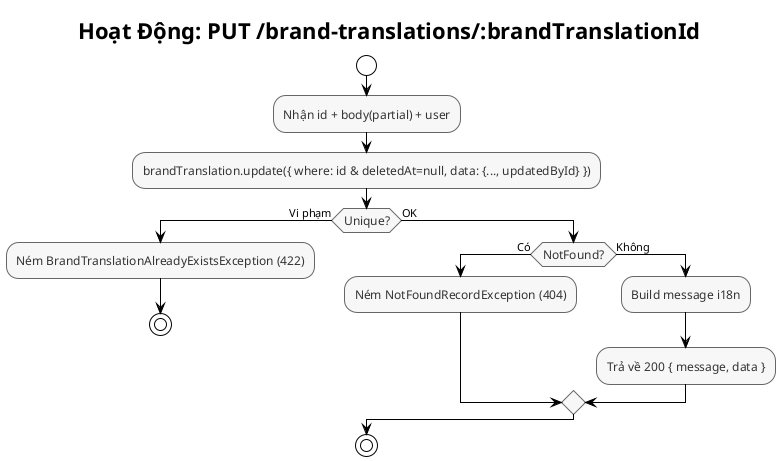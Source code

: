 @startuml Brand Translation - Update Activity
!theme plain
skinparam backgroundColor #FFFFFF
skinparam activityFontSize 12
skinparam activityFontColor #333333
skinparam activityBorderColor #666666
skinparam activityBackgroundColor #F7F7F7

title Hoạt Động: PUT /brand-translations/:brandTranslationId

start
:Nhận id + body(partial) + user;
:brandTranslation.update({ where: id & deletedAt=null, data: {..., updatedById} });
if (Unique?) then (Vi phạm)
  :Ném BrandTranslationAlreadyExistsException (422);
  stop
else (OK)
  if (NotFound?) then (Có)
    :Ném NotFoundRecordException (404);
  else (Không)
    :Build message i18n;
    :Trả về 200 { message, data };
  endif
endif
stop

@enduml


